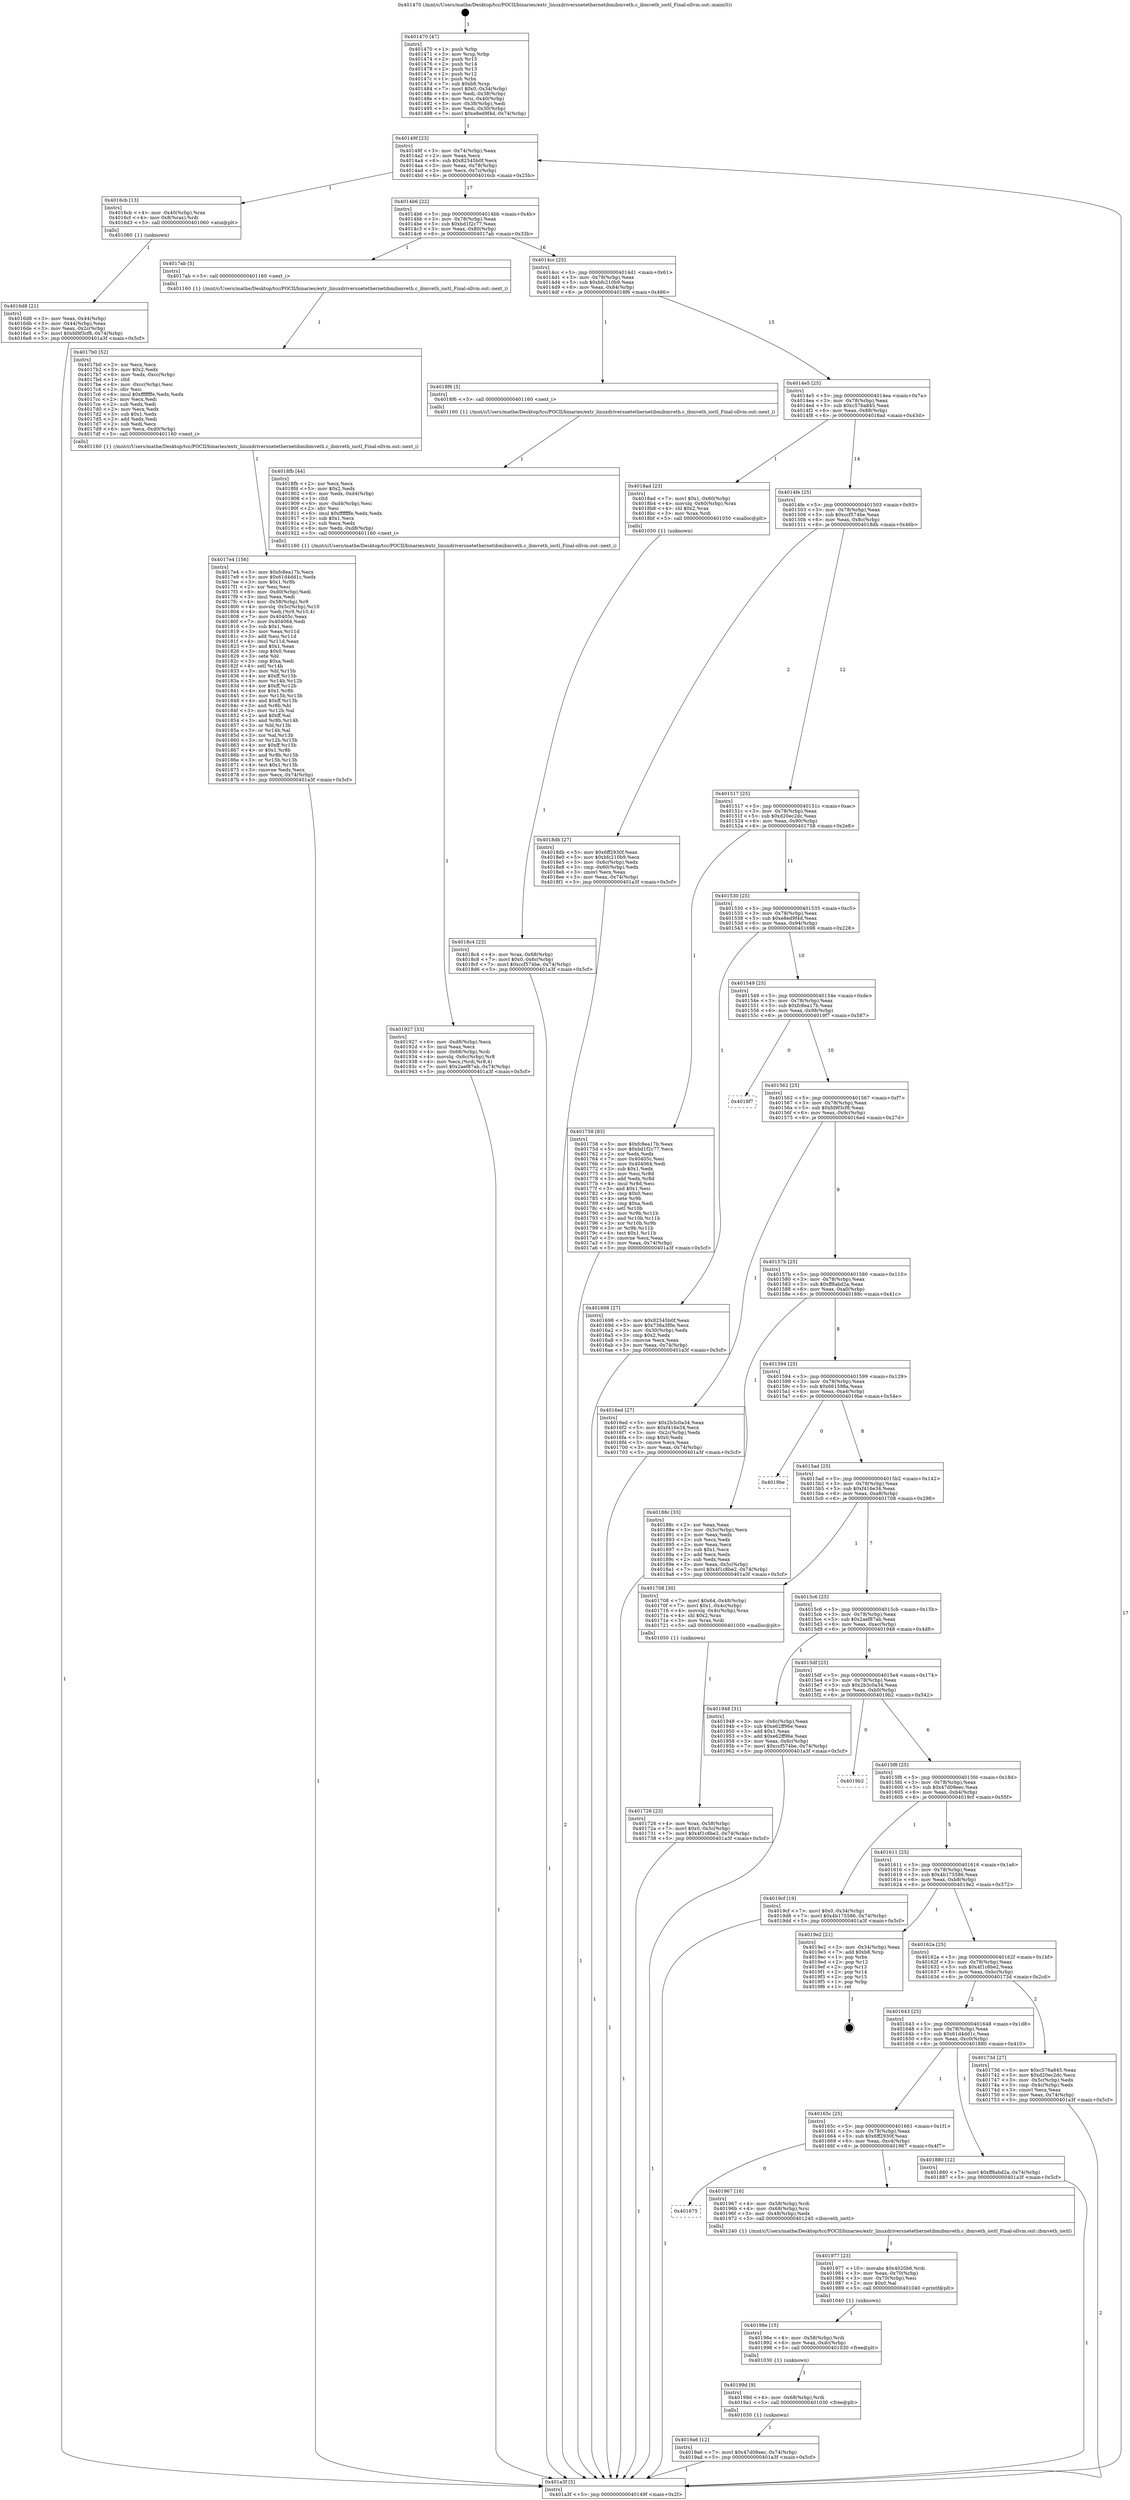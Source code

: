 digraph "0x401470" {
  label = "0x401470 (/mnt/c/Users/mathe/Desktop/tcc/POCII/binaries/extr_linuxdriversnetethernetibmibmveth.c_ibmveth_ioctl_Final-ollvm.out::main(0))"
  labelloc = "t"
  node[shape=record]

  Entry [label="",width=0.3,height=0.3,shape=circle,fillcolor=black,style=filled]
  "0x40149f" [label="{
     0x40149f [23]\l
     | [instrs]\l
     &nbsp;&nbsp;0x40149f \<+3\>: mov -0x74(%rbp),%eax\l
     &nbsp;&nbsp;0x4014a2 \<+2\>: mov %eax,%ecx\l
     &nbsp;&nbsp;0x4014a4 \<+6\>: sub $0x82545b0f,%ecx\l
     &nbsp;&nbsp;0x4014aa \<+3\>: mov %eax,-0x78(%rbp)\l
     &nbsp;&nbsp;0x4014ad \<+3\>: mov %ecx,-0x7c(%rbp)\l
     &nbsp;&nbsp;0x4014b0 \<+6\>: je 00000000004016cb \<main+0x25b\>\l
  }"]
  "0x4016cb" [label="{
     0x4016cb [13]\l
     | [instrs]\l
     &nbsp;&nbsp;0x4016cb \<+4\>: mov -0x40(%rbp),%rax\l
     &nbsp;&nbsp;0x4016cf \<+4\>: mov 0x8(%rax),%rdi\l
     &nbsp;&nbsp;0x4016d3 \<+5\>: call 0000000000401060 \<atoi@plt\>\l
     | [calls]\l
     &nbsp;&nbsp;0x401060 \{1\} (unknown)\l
  }"]
  "0x4014b6" [label="{
     0x4014b6 [22]\l
     | [instrs]\l
     &nbsp;&nbsp;0x4014b6 \<+5\>: jmp 00000000004014bb \<main+0x4b\>\l
     &nbsp;&nbsp;0x4014bb \<+3\>: mov -0x78(%rbp),%eax\l
     &nbsp;&nbsp;0x4014be \<+5\>: sub $0xbd1f2c77,%eax\l
     &nbsp;&nbsp;0x4014c3 \<+3\>: mov %eax,-0x80(%rbp)\l
     &nbsp;&nbsp;0x4014c6 \<+6\>: je 00000000004017ab \<main+0x33b\>\l
  }"]
  Exit [label="",width=0.3,height=0.3,shape=circle,fillcolor=black,style=filled,peripheries=2]
  "0x4017ab" [label="{
     0x4017ab [5]\l
     | [instrs]\l
     &nbsp;&nbsp;0x4017ab \<+5\>: call 0000000000401160 \<next_i\>\l
     | [calls]\l
     &nbsp;&nbsp;0x401160 \{1\} (/mnt/c/Users/mathe/Desktop/tcc/POCII/binaries/extr_linuxdriversnetethernetibmibmveth.c_ibmveth_ioctl_Final-ollvm.out::next_i)\l
  }"]
  "0x4014cc" [label="{
     0x4014cc [25]\l
     | [instrs]\l
     &nbsp;&nbsp;0x4014cc \<+5\>: jmp 00000000004014d1 \<main+0x61\>\l
     &nbsp;&nbsp;0x4014d1 \<+3\>: mov -0x78(%rbp),%eax\l
     &nbsp;&nbsp;0x4014d4 \<+5\>: sub $0xbfc210b9,%eax\l
     &nbsp;&nbsp;0x4014d9 \<+6\>: mov %eax,-0x84(%rbp)\l
     &nbsp;&nbsp;0x4014df \<+6\>: je 00000000004018f6 \<main+0x486\>\l
  }"]
  "0x4019a6" [label="{
     0x4019a6 [12]\l
     | [instrs]\l
     &nbsp;&nbsp;0x4019a6 \<+7\>: movl $0x47d08eec,-0x74(%rbp)\l
     &nbsp;&nbsp;0x4019ad \<+5\>: jmp 0000000000401a3f \<main+0x5cf\>\l
  }"]
  "0x4018f6" [label="{
     0x4018f6 [5]\l
     | [instrs]\l
     &nbsp;&nbsp;0x4018f6 \<+5\>: call 0000000000401160 \<next_i\>\l
     | [calls]\l
     &nbsp;&nbsp;0x401160 \{1\} (/mnt/c/Users/mathe/Desktop/tcc/POCII/binaries/extr_linuxdriversnetethernetibmibmveth.c_ibmveth_ioctl_Final-ollvm.out::next_i)\l
  }"]
  "0x4014e5" [label="{
     0x4014e5 [25]\l
     | [instrs]\l
     &nbsp;&nbsp;0x4014e5 \<+5\>: jmp 00000000004014ea \<main+0x7a\>\l
     &nbsp;&nbsp;0x4014ea \<+3\>: mov -0x78(%rbp),%eax\l
     &nbsp;&nbsp;0x4014ed \<+5\>: sub $0xc576a845,%eax\l
     &nbsp;&nbsp;0x4014f2 \<+6\>: mov %eax,-0x88(%rbp)\l
     &nbsp;&nbsp;0x4014f8 \<+6\>: je 00000000004018ad \<main+0x43d\>\l
  }"]
  "0x40199d" [label="{
     0x40199d [9]\l
     | [instrs]\l
     &nbsp;&nbsp;0x40199d \<+4\>: mov -0x68(%rbp),%rdi\l
     &nbsp;&nbsp;0x4019a1 \<+5\>: call 0000000000401030 \<free@plt\>\l
     | [calls]\l
     &nbsp;&nbsp;0x401030 \{1\} (unknown)\l
  }"]
  "0x4018ad" [label="{
     0x4018ad [23]\l
     | [instrs]\l
     &nbsp;&nbsp;0x4018ad \<+7\>: movl $0x1,-0x60(%rbp)\l
     &nbsp;&nbsp;0x4018b4 \<+4\>: movslq -0x60(%rbp),%rax\l
     &nbsp;&nbsp;0x4018b8 \<+4\>: shl $0x2,%rax\l
     &nbsp;&nbsp;0x4018bc \<+3\>: mov %rax,%rdi\l
     &nbsp;&nbsp;0x4018bf \<+5\>: call 0000000000401050 \<malloc@plt\>\l
     | [calls]\l
     &nbsp;&nbsp;0x401050 \{1\} (unknown)\l
  }"]
  "0x4014fe" [label="{
     0x4014fe [25]\l
     | [instrs]\l
     &nbsp;&nbsp;0x4014fe \<+5\>: jmp 0000000000401503 \<main+0x93\>\l
     &nbsp;&nbsp;0x401503 \<+3\>: mov -0x78(%rbp),%eax\l
     &nbsp;&nbsp;0x401506 \<+5\>: sub $0xccf574be,%eax\l
     &nbsp;&nbsp;0x40150b \<+6\>: mov %eax,-0x8c(%rbp)\l
     &nbsp;&nbsp;0x401511 \<+6\>: je 00000000004018db \<main+0x46b\>\l
  }"]
  "0x40198e" [label="{
     0x40198e [15]\l
     | [instrs]\l
     &nbsp;&nbsp;0x40198e \<+4\>: mov -0x58(%rbp),%rdi\l
     &nbsp;&nbsp;0x401992 \<+6\>: mov %eax,-0xdc(%rbp)\l
     &nbsp;&nbsp;0x401998 \<+5\>: call 0000000000401030 \<free@plt\>\l
     | [calls]\l
     &nbsp;&nbsp;0x401030 \{1\} (unknown)\l
  }"]
  "0x4018db" [label="{
     0x4018db [27]\l
     | [instrs]\l
     &nbsp;&nbsp;0x4018db \<+5\>: mov $0x6ff2930f,%eax\l
     &nbsp;&nbsp;0x4018e0 \<+5\>: mov $0xbfc210b9,%ecx\l
     &nbsp;&nbsp;0x4018e5 \<+3\>: mov -0x6c(%rbp),%edx\l
     &nbsp;&nbsp;0x4018e8 \<+3\>: cmp -0x60(%rbp),%edx\l
     &nbsp;&nbsp;0x4018eb \<+3\>: cmovl %ecx,%eax\l
     &nbsp;&nbsp;0x4018ee \<+3\>: mov %eax,-0x74(%rbp)\l
     &nbsp;&nbsp;0x4018f1 \<+5\>: jmp 0000000000401a3f \<main+0x5cf\>\l
  }"]
  "0x401517" [label="{
     0x401517 [25]\l
     | [instrs]\l
     &nbsp;&nbsp;0x401517 \<+5\>: jmp 000000000040151c \<main+0xac\>\l
     &nbsp;&nbsp;0x40151c \<+3\>: mov -0x78(%rbp),%eax\l
     &nbsp;&nbsp;0x40151f \<+5\>: sub $0xd20ec2dc,%eax\l
     &nbsp;&nbsp;0x401524 \<+6\>: mov %eax,-0x90(%rbp)\l
     &nbsp;&nbsp;0x40152a \<+6\>: je 0000000000401758 \<main+0x2e8\>\l
  }"]
  "0x401977" [label="{
     0x401977 [23]\l
     | [instrs]\l
     &nbsp;&nbsp;0x401977 \<+10\>: movabs $0x4020b6,%rdi\l
     &nbsp;&nbsp;0x401981 \<+3\>: mov %eax,-0x70(%rbp)\l
     &nbsp;&nbsp;0x401984 \<+3\>: mov -0x70(%rbp),%esi\l
     &nbsp;&nbsp;0x401987 \<+2\>: mov $0x0,%al\l
     &nbsp;&nbsp;0x401989 \<+5\>: call 0000000000401040 \<printf@plt\>\l
     | [calls]\l
     &nbsp;&nbsp;0x401040 \{1\} (unknown)\l
  }"]
  "0x401758" [label="{
     0x401758 [83]\l
     | [instrs]\l
     &nbsp;&nbsp;0x401758 \<+5\>: mov $0xfc8ea17b,%eax\l
     &nbsp;&nbsp;0x40175d \<+5\>: mov $0xbd1f2c77,%ecx\l
     &nbsp;&nbsp;0x401762 \<+2\>: xor %edx,%edx\l
     &nbsp;&nbsp;0x401764 \<+7\>: mov 0x40405c,%esi\l
     &nbsp;&nbsp;0x40176b \<+7\>: mov 0x404064,%edi\l
     &nbsp;&nbsp;0x401772 \<+3\>: sub $0x1,%edx\l
     &nbsp;&nbsp;0x401775 \<+3\>: mov %esi,%r8d\l
     &nbsp;&nbsp;0x401778 \<+3\>: add %edx,%r8d\l
     &nbsp;&nbsp;0x40177b \<+4\>: imul %r8d,%esi\l
     &nbsp;&nbsp;0x40177f \<+3\>: and $0x1,%esi\l
     &nbsp;&nbsp;0x401782 \<+3\>: cmp $0x0,%esi\l
     &nbsp;&nbsp;0x401785 \<+4\>: sete %r9b\l
     &nbsp;&nbsp;0x401789 \<+3\>: cmp $0xa,%edi\l
     &nbsp;&nbsp;0x40178c \<+4\>: setl %r10b\l
     &nbsp;&nbsp;0x401790 \<+3\>: mov %r9b,%r11b\l
     &nbsp;&nbsp;0x401793 \<+3\>: and %r10b,%r11b\l
     &nbsp;&nbsp;0x401796 \<+3\>: xor %r10b,%r9b\l
     &nbsp;&nbsp;0x401799 \<+3\>: or %r9b,%r11b\l
     &nbsp;&nbsp;0x40179c \<+4\>: test $0x1,%r11b\l
     &nbsp;&nbsp;0x4017a0 \<+3\>: cmovne %ecx,%eax\l
     &nbsp;&nbsp;0x4017a3 \<+3\>: mov %eax,-0x74(%rbp)\l
     &nbsp;&nbsp;0x4017a6 \<+5\>: jmp 0000000000401a3f \<main+0x5cf\>\l
  }"]
  "0x401530" [label="{
     0x401530 [25]\l
     | [instrs]\l
     &nbsp;&nbsp;0x401530 \<+5\>: jmp 0000000000401535 \<main+0xc5\>\l
     &nbsp;&nbsp;0x401535 \<+3\>: mov -0x78(%rbp),%eax\l
     &nbsp;&nbsp;0x401538 \<+5\>: sub $0xe8ed9f4d,%eax\l
     &nbsp;&nbsp;0x40153d \<+6\>: mov %eax,-0x94(%rbp)\l
     &nbsp;&nbsp;0x401543 \<+6\>: je 0000000000401698 \<main+0x228\>\l
  }"]
  "0x401675" [label="{
     0x401675\l
  }", style=dashed]
  "0x401698" [label="{
     0x401698 [27]\l
     | [instrs]\l
     &nbsp;&nbsp;0x401698 \<+5\>: mov $0x82545b0f,%eax\l
     &nbsp;&nbsp;0x40169d \<+5\>: mov $0x736a3f0e,%ecx\l
     &nbsp;&nbsp;0x4016a2 \<+3\>: mov -0x30(%rbp),%edx\l
     &nbsp;&nbsp;0x4016a5 \<+3\>: cmp $0x2,%edx\l
     &nbsp;&nbsp;0x4016a8 \<+3\>: cmovne %ecx,%eax\l
     &nbsp;&nbsp;0x4016ab \<+3\>: mov %eax,-0x74(%rbp)\l
     &nbsp;&nbsp;0x4016ae \<+5\>: jmp 0000000000401a3f \<main+0x5cf\>\l
  }"]
  "0x401549" [label="{
     0x401549 [25]\l
     | [instrs]\l
     &nbsp;&nbsp;0x401549 \<+5\>: jmp 000000000040154e \<main+0xde\>\l
     &nbsp;&nbsp;0x40154e \<+3\>: mov -0x78(%rbp),%eax\l
     &nbsp;&nbsp;0x401551 \<+5\>: sub $0xfc8ea17b,%eax\l
     &nbsp;&nbsp;0x401556 \<+6\>: mov %eax,-0x98(%rbp)\l
     &nbsp;&nbsp;0x40155c \<+6\>: je 00000000004019f7 \<main+0x587\>\l
  }"]
  "0x401a3f" [label="{
     0x401a3f [5]\l
     | [instrs]\l
     &nbsp;&nbsp;0x401a3f \<+5\>: jmp 000000000040149f \<main+0x2f\>\l
  }"]
  "0x401470" [label="{
     0x401470 [47]\l
     | [instrs]\l
     &nbsp;&nbsp;0x401470 \<+1\>: push %rbp\l
     &nbsp;&nbsp;0x401471 \<+3\>: mov %rsp,%rbp\l
     &nbsp;&nbsp;0x401474 \<+2\>: push %r15\l
     &nbsp;&nbsp;0x401476 \<+2\>: push %r14\l
     &nbsp;&nbsp;0x401478 \<+2\>: push %r13\l
     &nbsp;&nbsp;0x40147a \<+2\>: push %r12\l
     &nbsp;&nbsp;0x40147c \<+1\>: push %rbx\l
     &nbsp;&nbsp;0x40147d \<+7\>: sub $0xb8,%rsp\l
     &nbsp;&nbsp;0x401484 \<+7\>: movl $0x0,-0x34(%rbp)\l
     &nbsp;&nbsp;0x40148b \<+3\>: mov %edi,-0x38(%rbp)\l
     &nbsp;&nbsp;0x40148e \<+4\>: mov %rsi,-0x40(%rbp)\l
     &nbsp;&nbsp;0x401492 \<+3\>: mov -0x38(%rbp),%edi\l
     &nbsp;&nbsp;0x401495 \<+3\>: mov %edi,-0x30(%rbp)\l
     &nbsp;&nbsp;0x401498 \<+7\>: movl $0xe8ed9f4d,-0x74(%rbp)\l
  }"]
  "0x4016d8" [label="{
     0x4016d8 [21]\l
     | [instrs]\l
     &nbsp;&nbsp;0x4016d8 \<+3\>: mov %eax,-0x44(%rbp)\l
     &nbsp;&nbsp;0x4016db \<+3\>: mov -0x44(%rbp),%eax\l
     &nbsp;&nbsp;0x4016de \<+3\>: mov %eax,-0x2c(%rbp)\l
     &nbsp;&nbsp;0x4016e1 \<+7\>: movl $0xfd9f3cf8,-0x74(%rbp)\l
     &nbsp;&nbsp;0x4016e8 \<+5\>: jmp 0000000000401a3f \<main+0x5cf\>\l
  }"]
  "0x401967" [label="{
     0x401967 [16]\l
     | [instrs]\l
     &nbsp;&nbsp;0x401967 \<+4\>: mov -0x58(%rbp),%rdi\l
     &nbsp;&nbsp;0x40196b \<+4\>: mov -0x68(%rbp),%rsi\l
     &nbsp;&nbsp;0x40196f \<+3\>: mov -0x48(%rbp),%edx\l
     &nbsp;&nbsp;0x401972 \<+5\>: call 0000000000401240 \<ibmveth_ioctl\>\l
     | [calls]\l
     &nbsp;&nbsp;0x401240 \{1\} (/mnt/c/Users/mathe/Desktop/tcc/POCII/binaries/extr_linuxdriversnetethernetibmibmveth.c_ibmveth_ioctl_Final-ollvm.out::ibmveth_ioctl)\l
  }"]
  "0x4019f7" [label="{
     0x4019f7\l
  }", style=dashed]
  "0x401562" [label="{
     0x401562 [25]\l
     | [instrs]\l
     &nbsp;&nbsp;0x401562 \<+5\>: jmp 0000000000401567 \<main+0xf7\>\l
     &nbsp;&nbsp;0x401567 \<+3\>: mov -0x78(%rbp),%eax\l
     &nbsp;&nbsp;0x40156a \<+5\>: sub $0xfd9f3cf8,%eax\l
     &nbsp;&nbsp;0x40156f \<+6\>: mov %eax,-0x9c(%rbp)\l
     &nbsp;&nbsp;0x401575 \<+6\>: je 00000000004016ed \<main+0x27d\>\l
  }"]
  "0x401927" [label="{
     0x401927 [33]\l
     | [instrs]\l
     &nbsp;&nbsp;0x401927 \<+6\>: mov -0xd8(%rbp),%ecx\l
     &nbsp;&nbsp;0x40192d \<+3\>: imul %eax,%ecx\l
     &nbsp;&nbsp;0x401930 \<+4\>: mov -0x68(%rbp),%rdi\l
     &nbsp;&nbsp;0x401934 \<+4\>: movslq -0x6c(%rbp),%r8\l
     &nbsp;&nbsp;0x401938 \<+4\>: mov %ecx,(%rdi,%r8,4)\l
     &nbsp;&nbsp;0x40193c \<+7\>: movl $0x2aef87ab,-0x74(%rbp)\l
     &nbsp;&nbsp;0x401943 \<+5\>: jmp 0000000000401a3f \<main+0x5cf\>\l
  }"]
  "0x4016ed" [label="{
     0x4016ed [27]\l
     | [instrs]\l
     &nbsp;&nbsp;0x4016ed \<+5\>: mov $0x2b3c0a34,%eax\l
     &nbsp;&nbsp;0x4016f2 \<+5\>: mov $0xf416e34,%ecx\l
     &nbsp;&nbsp;0x4016f7 \<+3\>: mov -0x2c(%rbp),%edx\l
     &nbsp;&nbsp;0x4016fa \<+3\>: cmp $0x0,%edx\l
     &nbsp;&nbsp;0x4016fd \<+3\>: cmove %ecx,%eax\l
     &nbsp;&nbsp;0x401700 \<+3\>: mov %eax,-0x74(%rbp)\l
     &nbsp;&nbsp;0x401703 \<+5\>: jmp 0000000000401a3f \<main+0x5cf\>\l
  }"]
  "0x40157b" [label="{
     0x40157b [25]\l
     | [instrs]\l
     &nbsp;&nbsp;0x40157b \<+5\>: jmp 0000000000401580 \<main+0x110\>\l
     &nbsp;&nbsp;0x401580 \<+3\>: mov -0x78(%rbp),%eax\l
     &nbsp;&nbsp;0x401583 \<+5\>: sub $0xff8abd2a,%eax\l
     &nbsp;&nbsp;0x401588 \<+6\>: mov %eax,-0xa0(%rbp)\l
     &nbsp;&nbsp;0x40158e \<+6\>: je 000000000040188c \<main+0x41c\>\l
  }"]
  "0x4018fb" [label="{
     0x4018fb [44]\l
     | [instrs]\l
     &nbsp;&nbsp;0x4018fb \<+2\>: xor %ecx,%ecx\l
     &nbsp;&nbsp;0x4018fd \<+5\>: mov $0x2,%edx\l
     &nbsp;&nbsp;0x401902 \<+6\>: mov %edx,-0xd4(%rbp)\l
     &nbsp;&nbsp;0x401908 \<+1\>: cltd\l
     &nbsp;&nbsp;0x401909 \<+6\>: mov -0xd4(%rbp),%esi\l
     &nbsp;&nbsp;0x40190f \<+2\>: idiv %esi\l
     &nbsp;&nbsp;0x401911 \<+6\>: imul $0xfffffffe,%edx,%edx\l
     &nbsp;&nbsp;0x401917 \<+3\>: sub $0x1,%ecx\l
     &nbsp;&nbsp;0x40191a \<+2\>: sub %ecx,%edx\l
     &nbsp;&nbsp;0x40191c \<+6\>: mov %edx,-0xd8(%rbp)\l
     &nbsp;&nbsp;0x401922 \<+5\>: call 0000000000401160 \<next_i\>\l
     | [calls]\l
     &nbsp;&nbsp;0x401160 \{1\} (/mnt/c/Users/mathe/Desktop/tcc/POCII/binaries/extr_linuxdriversnetethernetibmibmveth.c_ibmveth_ioctl_Final-ollvm.out::next_i)\l
  }"]
  "0x40188c" [label="{
     0x40188c [33]\l
     | [instrs]\l
     &nbsp;&nbsp;0x40188c \<+2\>: xor %eax,%eax\l
     &nbsp;&nbsp;0x40188e \<+3\>: mov -0x5c(%rbp),%ecx\l
     &nbsp;&nbsp;0x401891 \<+2\>: mov %eax,%edx\l
     &nbsp;&nbsp;0x401893 \<+2\>: sub %ecx,%edx\l
     &nbsp;&nbsp;0x401895 \<+2\>: mov %eax,%ecx\l
     &nbsp;&nbsp;0x401897 \<+3\>: sub $0x1,%ecx\l
     &nbsp;&nbsp;0x40189a \<+2\>: add %ecx,%edx\l
     &nbsp;&nbsp;0x40189c \<+2\>: sub %edx,%eax\l
     &nbsp;&nbsp;0x40189e \<+3\>: mov %eax,-0x5c(%rbp)\l
     &nbsp;&nbsp;0x4018a1 \<+7\>: movl $0x4f1c8be2,-0x74(%rbp)\l
     &nbsp;&nbsp;0x4018a8 \<+5\>: jmp 0000000000401a3f \<main+0x5cf\>\l
  }"]
  "0x401594" [label="{
     0x401594 [25]\l
     | [instrs]\l
     &nbsp;&nbsp;0x401594 \<+5\>: jmp 0000000000401599 \<main+0x129\>\l
     &nbsp;&nbsp;0x401599 \<+3\>: mov -0x78(%rbp),%eax\l
     &nbsp;&nbsp;0x40159c \<+5\>: sub $0x661598a,%eax\l
     &nbsp;&nbsp;0x4015a1 \<+6\>: mov %eax,-0xa4(%rbp)\l
     &nbsp;&nbsp;0x4015a7 \<+6\>: je 00000000004019be \<main+0x54e\>\l
  }"]
  "0x4018c4" [label="{
     0x4018c4 [23]\l
     | [instrs]\l
     &nbsp;&nbsp;0x4018c4 \<+4\>: mov %rax,-0x68(%rbp)\l
     &nbsp;&nbsp;0x4018c8 \<+7\>: movl $0x0,-0x6c(%rbp)\l
     &nbsp;&nbsp;0x4018cf \<+7\>: movl $0xccf574be,-0x74(%rbp)\l
     &nbsp;&nbsp;0x4018d6 \<+5\>: jmp 0000000000401a3f \<main+0x5cf\>\l
  }"]
  "0x4019be" [label="{
     0x4019be\l
  }", style=dashed]
  "0x4015ad" [label="{
     0x4015ad [25]\l
     | [instrs]\l
     &nbsp;&nbsp;0x4015ad \<+5\>: jmp 00000000004015b2 \<main+0x142\>\l
     &nbsp;&nbsp;0x4015b2 \<+3\>: mov -0x78(%rbp),%eax\l
     &nbsp;&nbsp;0x4015b5 \<+5\>: sub $0xf416e34,%eax\l
     &nbsp;&nbsp;0x4015ba \<+6\>: mov %eax,-0xa8(%rbp)\l
     &nbsp;&nbsp;0x4015c0 \<+6\>: je 0000000000401708 \<main+0x298\>\l
  }"]
  "0x40165c" [label="{
     0x40165c [25]\l
     | [instrs]\l
     &nbsp;&nbsp;0x40165c \<+5\>: jmp 0000000000401661 \<main+0x1f1\>\l
     &nbsp;&nbsp;0x401661 \<+3\>: mov -0x78(%rbp),%eax\l
     &nbsp;&nbsp;0x401664 \<+5\>: sub $0x6ff2930f,%eax\l
     &nbsp;&nbsp;0x401669 \<+6\>: mov %eax,-0xc4(%rbp)\l
     &nbsp;&nbsp;0x40166f \<+6\>: je 0000000000401967 \<main+0x4f7\>\l
  }"]
  "0x401708" [label="{
     0x401708 [30]\l
     | [instrs]\l
     &nbsp;&nbsp;0x401708 \<+7\>: movl $0x64,-0x48(%rbp)\l
     &nbsp;&nbsp;0x40170f \<+7\>: movl $0x1,-0x4c(%rbp)\l
     &nbsp;&nbsp;0x401716 \<+4\>: movslq -0x4c(%rbp),%rax\l
     &nbsp;&nbsp;0x40171a \<+4\>: shl $0x2,%rax\l
     &nbsp;&nbsp;0x40171e \<+3\>: mov %rax,%rdi\l
     &nbsp;&nbsp;0x401721 \<+5\>: call 0000000000401050 \<malloc@plt\>\l
     | [calls]\l
     &nbsp;&nbsp;0x401050 \{1\} (unknown)\l
  }"]
  "0x4015c6" [label="{
     0x4015c6 [25]\l
     | [instrs]\l
     &nbsp;&nbsp;0x4015c6 \<+5\>: jmp 00000000004015cb \<main+0x15b\>\l
     &nbsp;&nbsp;0x4015cb \<+3\>: mov -0x78(%rbp),%eax\l
     &nbsp;&nbsp;0x4015ce \<+5\>: sub $0x2aef87ab,%eax\l
     &nbsp;&nbsp;0x4015d3 \<+6\>: mov %eax,-0xac(%rbp)\l
     &nbsp;&nbsp;0x4015d9 \<+6\>: je 0000000000401948 \<main+0x4d8\>\l
  }"]
  "0x401726" [label="{
     0x401726 [23]\l
     | [instrs]\l
     &nbsp;&nbsp;0x401726 \<+4\>: mov %rax,-0x58(%rbp)\l
     &nbsp;&nbsp;0x40172a \<+7\>: movl $0x0,-0x5c(%rbp)\l
     &nbsp;&nbsp;0x401731 \<+7\>: movl $0x4f1c8be2,-0x74(%rbp)\l
     &nbsp;&nbsp;0x401738 \<+5\>: jmp 0000000000401a3f \<main+0x5cf\>\l
  }"]
  "0x401880" [label="{
     0x401880 [12]\l
     | [instrs]\l
     &nbsp;&nbsp;0x401880 \<+7\>: movl $0xff8abd2a,-0x74(%rbp)\l
     &nbsp;&nbsp;0x401887 \<+5\>: jmp 0000000000401a3f \<main+0x5cf\>\l
  }"]
  "0x401948" [label="{
     0x401948 [31]\l
     | [instrs]\l
     &nbsp;&nbsp;0x401948 \<+3\>: mov -0x6c(%rbp),%eax\l
     &nbsp;&nbsp;0x40194b \<+5\>: sub $0xe62ff96e,%eax\l
     &nbsp;&nbsp;0x401950 \<+3\>: add $0x1,%eax\l
     &nbsp;&nbsp;0x401953 \<+5\>: add $0xe62ff96e,%eax\l
     &nbsp;&nbsp;0x401958 \<+3\>: mov %eax,-0x6c(%rbp)\l
     &nbsp;&nbsp;0x40195b \<+7\>: movl $0xccf574be,-0x74(%rbp)\l
     &nbsp;&nbsp;0x401962 \<+5\>: jmp 0000000000401a3f \<main+0x5cf\>\l
  }"]
  "0x4015df" [label="{
     0x4015df [25]\l
     | [instrs]\l
     &nbsp;&nbsp;0x4015df \<+5\>: jmp 00000000004015e4 \<main+0x174\>\l
     &nbsp;&nbsp;0x4015e4 \<+3\>: mov -0x78(%rbp),%eax\l
     &nbsp;&nbsp;0x4015e7 \<+5\>: sub $0x2b3c0a34,%eax\l
     &nbsp;&nbsp;0x4015ec \<+6\>: mov %eax,-0xb0(%rbp)\l
     &nbsp;&nbsp;0x4015f2 \<+6\>: je 00000000004019b2 \<main+0x542\>\l
  }"]
  "0x4017e4" [label="{
     0x4017e4 [156]\l
     | [instrs]\l
     &nbsp;&nbsp;0x4017e4 \<+5\>: mov $0xfc8ea17b,%ecx\l
     &nbsp;&nbsp;0x4017e9 \<+5\>: mov $0x61d4dd1c,%edx\l
     &nbsp;&nbsp;0x4017ee \<+3\>: mov $0x1,%r8b\l
     &nbsp;&nbsp;0x4017f1 \<+2\>: xor %esi,%esi\l
     &nbsp;&nbsp;0x4017f3 \<+6\>: mov -0xd0(%rbp),%edi\l
     &nbsp;&nbsp;0x4017f9 \<+3\>: imul %eax,%edi\l
     &nbsp;&nbsp;0x4017fc \<+4\>: mov -0x58(%rbp),%r9\l
     &nbsp;&nbsp;0x401800 \<+4\>: movslq -0x5c(%rbp),%r10\l
     &nbsp;&nbsp;0x401804 \<+4\>: mov %edi,(%r9,%r10,4)\l
     &nbsp;&nbsp;0x401808 \<+7\>: mov 0x40405c,%eax\l
     &nbsp;&nbsp;0x40180f \<+7\>: mov 0x404064,%edi\l
     &nbsp;&nbsp;0x401816 \<+3\>: sub $0x1,%esi\l
     &nbsp;&nbsp;0x401819 \<+3\>: mov %eax,%r11d\l
     &nbsp;&nbsp;0x40181c \<+3\>: add %esi,%r11d\l
     &nbsp;&nbsp;0x40181f \<+4\>: imul %r11d,%eax\l
     &nbsp;&nbsp;0x401823 \<+3\>: and $0x1,%eax\l
     &nbsp;&nbsp;0x401826 \<+3\>: cmp $0x0,%eax\l
     &nbsp;&nbsp;0x401829 \<+3\>: sete %bl\l
     &nbsp;&nbsp;0x40182c \<+3\>: cmp $0xa,%edi\l
     &nbsp;&nbsp;0x40182f \<+4\>: setl %r14b\l
     &nbsp;&nbsp;0x401833 \<+3\>: mov %bl,%r15b\l
     &nbsp;&nbsp;0x401836 \<+4\>: xor $0xff,%r15b\l
     &nbsp;&nbsp;0x40183a \<+3\>: mov %r14b,%r12b\l
     &nbsp;&nbsp;0x40183d \<+4\>: xor $0xff,%r12b\l
     &nbsp;&nbsp;0x401841 \<+4\>: xor $0x1,%r8b\l
     &nbsp;&nbsp;0x401845 \<+3\>: mov %r15b,%r13b\l
     &nbsp;&nbsp;0x401848 \<+4\>: and $0xff,%r13b\l
     &nbsp;&nbsp;0x40184c \<+3\>: and %r8b,%bl\l
     &nbsp;&nbsp;0x40184f \<+3\>: mov %r12b,%al\l
     &nbsp;&nbsp;0x401852 \<+2\>: and $0xff,%al\l
     &nbsp;&nbsp;0x401854 \<+3\>: and %r8b,%r14b\l
     &nbsp;&nbsp;0x401857 \<+3\>: or %bl,%r13b\l
     &nbsp;&nbsp;0x40185a \<+3\>: or %r14b,%al\l
     &nbsp;&nbsp;0x40185d \<+3\>: xor %al,%r13b\l
     &nbsp;&nbsp;0x401860 \<+3\>: or %r12b,%r15b\l
     &nbsp;&nbsp;0x401863 \<+4\>: xor $0xff,%r15b\l
     &nbsp;&nbsp;0x401867 \<+4\>: or $0x1,%r8b\l
     &nbsp;&nbsp;0x40186b \<+3\>: and %r8b,%r15b\l
     &nbsp;&nbsp;0x40186e \<+3\>: or %r15b,%r13b\l
     &nbsp;&nbsp;0x401871 \<+4\>: test $0x1,%r13b\l
     &nbsp;&nbsp;0x401875 \<+3\>: cmovne %edx,%ecx\l
     &nbsp;&nbsp;0x401878 \<+3\>: mov %ecx,-0x74(%rbp)\l
     &nbsp;&nbsp;0x40187b \<+5\>: jmp 0000000000401a3f \<main+0x5cf\>\l
  }"]
  "0x4019b2" [label="{
     0x4019b2\l
  }", style=dashed]
  "0x4015f8" [label="{
     0x4015f8 [25]\l
     | [instrs]\l
     &nbsp;&nbsp;0x4015f8 \<+5\>: jmp 00000000004015fd \<main+0x18d\>\l
     &nbsp;&nbsp;0x4015fd \<+3\>: mov -0x78(%rbp),%eax\l
     &nbsp;&nbsp;0x401600 \<+5\>: sub $0x47d08eec,%eax\l
     &nbsp;&nbsp;0x401605 \<+6\>: mov %eax,-0xb4(%rbp)\l
     &nbsp;&nbsp;0x40160b \<+6\>: je 00000000004019cf \<main+0x55f\>\l
  }"]
  "0x4017b0" [label="{
     0x4017b0 [52]\l
     | [instrs]\l
     &nbsp;&nbsp;0x4017b0 \<+2\>: xor %ecx,%ecx\l
     &nbsp;&nbsp;0x4017b2 \<+5\>: mov $0x2,%edx\l
     &nbsp;&nbsp;0x4017b7 \<+6\>: mov %edx,-0xcc(%rbp)\l
     &nbsp;&nbsp;0x4017bd \<+1\>: cltd\l
     &nbsp;&nbsp;0x4017be \<+6\>: mov -0xcc(%rbp),%esi\l
     &nbsp;&nbsp;0x4017c4 \<+2\>: idiv %esi\l
     &nbsp;&nbsp;0x4017c6 \<+6\>: imul $0xfffffffe,%edx,%edx\l
     &nbsp;&nbsp;0x4017cc \<+2\>: mov %ecx,%edi\l
     &nbsp;&nbsp;0x4017ce \<+2\>: sub %edx,%edi\l
     &nbsp;&nbsp;0x4017d0 \<+2\>: mov %ecx,%edx\l
     &nbsp;&nbsp;0x4017d2 \<+3\>: sub $0x1,%edx\l
     &nbsp;&nbsp;0x4017d5 \<+2\>: add %edx,%edi\l
     &nbsp;&nbsp;0x4017d7 \<+2\>: sub %edi,%ecx\l
     &nbsp;&nbsp;0x4017d9 \<+6\>: mov %ecx,-0xd0(%rbp)\l
     &nbsp;&nbsp;0x4017df \<+5\>: call 0000000000401160 \<next_i\>\l
     | [calls]\l
     &nbsp;&nbsp;0x401160 \{1\} (/mnt/c/Users/mathe/Desktop/tcc/POCII/binaries/extr_linuxdriversnetethernetibmibmveth.c_ibmveth_ioctl_Final-ollvm.out::next_i)\l
  }"]
  "0x4019cf" [label="{
     0x4019cf [19]\l
     | [instrs]\l
     &nbsp;&nbsp;0x4019cf \<+7\>: movl $0x0,-0x34(%rbp)\l
     &nbsp;&nbsp;0x4019d6 \<+7\>: movl $0x4b175586,-0x74(%rbp)\l
     &nbsp;&nbsp;0x4019dd \<+5\>: jmp 0000000000401a3f \<main+0x5cf\>\l
  }"]
  "0x401611" [label="{
     0x401611 [25]\l
     | [instrs]\l
     &nbsp;&nbsp;0x401611 \<+5\>: jmp 0000000000401616 \<main+0x1a6\>\l
     &nbsp;&nbsp;0x401616 \<+3\>: mov -0x78(%rbp),%eax\l
     &nbsp;&nbsp;0x401619 \<+5\>: sub $0x4b175586,%eax\l
     &nbsp;&nbsp;0x40161e \<+6\>: mov %eax,-0xb8(%rbp)\l
     &nbsp;&nbsp;0x401624 \<+6\>: je 00000000004019e2 \<main+0x572\>\l
  }"]
  "0x401643" [label="{
     0x401643 [25]\l
     | [instrs]\l
     &nbsp;&nbsp;0x401643 \<+5\>: jmp 0000000000401648 \<main+0x1d8\>\l
     &nbsp;&nbsp;0x401648 \<+3\>: mov -0x78(%rbp),%eax\l
     &nbsp;&nbsp;0x40164b \<+5\>: sub $0x61d4dd1c,%eax\l
     &nbsp;&nbsp;0x401650 \<+6\>: mov %eax,-0xc0(%rbp)\l
     &nbsp;&nbsp;0x401656 \<+6\>: je 0000000000401880 \<main+0x410\>\l
  }"]
  "0x4019e2" [label="{
     0x4019e2 [21]\l
     | [instrs]\l
     &nbsp;&nbsp;0x4019e2 \<+3\>: mov -0x34(%rbp),%eax\l
     &nbsp;&nbsp;0x4019e5 \<+7\>: add $0xb8,%rsp\l
     &nbsp;&nbsp;0x4019ec \<+1\>: pop %rbx\l
     &nbsp;&nbsp;0x4019ed \<+2\>: pop %r12\l
     &nbsp;&nbsp;0x4019ef \<+2\>: pop %r13\l
     &nbsp;&nbsp;0x4019f1 \<+2\>: pop %r14\l
     &nbsp;&nbsp;0x4019f3 \<+2\>: pop %r15\l
     &nbsp;&nbsp;0x4019f5 \<+1\>: pop %rbp\l
     &nbsp;&nbsp;0x4019f6 \<+1\>: ret\l
  }"]
  "0x40162a" [label="{
     0x40162a [25]\l
     | [instrs]\l
     &nbsp;&nbsp;0x40162a \<+5\>: jmp 000000000040162f \<main+0x1bf\>\l
     &nbsp;&nbsp;0x40162f \<+3\>: mov -0x78(%rbp),%eax\l
     &nbsp;&nbsp;0x401632 \<+5\>: sub $0x4f1c8be2,%eax\l
     &nbsp;&nbsp;0x401637 \<+6\>: mov %eax,-0xbc(%rbp)\l
     &nbsp;&nbsp;0x40163d \<+6\>: je 000000000040173d \<main+0x2cd\>\l
  }"]
  "0x40173d" [label="{
     0x40173d [27]\l
     | [instrs]\l
     &nbsp;&nbsp;0x40173d \<+5\>: mov $0xc576a845,%eax\l
     &nbsp;&nbsp;0x401742 \<+5\>: mov $0xd20ec2dc,%ecx\l
     &nbsp;&nbsp;0x401747 \<+3\>: mov -0x5c(%rbp),%edx\l
     &nbsp;&nbsp;0x40174a \<+3\>: cmp -0x4c(%rbp),%edx\l
     &nbsp;&nbsp;0x40174d \<+3\>: cmovl %ecx,%eax\l
     &nbsp;&nbsp;0x401750 \<+3\>: mov %eax,-0x74(%rbp)\l
     &nbsp;&nbsp;0x401753 \<+5\>: jmp 0000000000401a3f \<main+0x5cf\>\l
  }"]
  Entry -> "0x401470" [label=" 1"]
  "0x40149f" -> "0x4016cb" [label=" 1"]
  "0x40149f" -> "0x4014b6" [label=" 17"]
  "0x4019e2" -> Exit [label=" 1"]
  "0x4014b6" -> "0x4017ab" [label=" 1"]
  "0x4014b6" -> "0x4014cc" [label=" 16"]
  "0x4019cf" -> "0x401a3f" [label=" 1"]
  "0x4014cc" -> "0x4018f6" [label=" 1"]
  "0x4014cc" -> "0x4014e5" [label=" 15"]
  "0x4019a6" -> "0x401a3f" [label=" 1"]
  "0x4014e5" -> "0x4018ad" [label=" 1"]
  "0x4014e5" -> "0x4014fe" [label=" 14"]
  "0x40199d" -> "0x4019a6" [label=" 1"]
  "0x4014fe" -> "0x4018db" [label=" 2"]
  "0x4014fe" -> "0x401517" [label=" 12"]
  "0x40198e" -> "0x40199d" [label=" 1"]
  "0x401517" -> "0x401758" [label=" 1"]
  "0x401517" -> "0x401530" [label=" 11"]
  "0x401977" -> "0x40198e" [label=" 1"]
  "0x401530" -> "0x401698" [label=" 1"]
  "0x401530" -> "0x401549" [label=" 10"]
  "0x401698" -> "0x401a3f" [label=" 1"]
  "0x401470" -> "0x40149f" [label=" 1"]
  "0x401a3f" -> "0x40149f" [label=" 17"]
  "0x4016cb" -> "0x4016d8" [label=" 1"]
  "0x4016d8" -> "0x401a3f" [label=" 1"]
  "0x401967" -> "0x401977" [label=" 1"]
  "0x401549" -> "0x4019f7" [label=" 0"]
  "0x401549" -> "0x401562" [label=" 10"]
  "0x40165c" -> "0x401675" [label=" 0"]
  "0x401562" -> "0x4016ed" [label=" 1"]
  "0x401562" -> "0x40157b" [label=" 9"]
  "0x4016ed" -> "0x401a3f" [label=" 1"]
  "0x40165c" -> "0x401967" [label=" 1"]
  "0x40157b" -> "0x40188c" [label=" 1"]
  "0x40157b" -> "0x401594" [label=" 8"]
  "0x401948" -> "0x401a3f" [label=" 1"]
  "0x401594" -> "0x4019be" [label=" 0"]
  "0x401594" -> "0x4015ad" [label=" 8"]
  "0x401927" -> "0x401a3f" [label=" 1"]
  "0x4015ad" -> "0x401708" [label=" 1"]
  "0x4015ad" -> "0x4015c6" [label=" 7"]
  "0x401708" -> "0x401726" [label=" 1"]
  "0x401726" -> "0x401a3f" [label=" 1"]
  "0x4018fb" -> "0x401927" [label=" 1"]
  "0x4015c6" -> "0x401948" [label=" 1"]
  "0x4015c6" -> "0x4015df" [label=" 6"]
  "0x4018f6" -> "0x4018fb" [label=" 1"]
  "0x4015df" -> "0x4019b2" [label=" 0"]
  "0x4015df" -> "0x4015f8" [label=" 6"]
  "0x4018c4" -> "0x401a3f" [label=" 1"]
  "0x4015f8" -> "0x4019cf" [label=" 1"]
  "0x4015f8" -> "0x401611" [label=" 5"]
  "0x4018ad" -> "0x4018c4" [label=" 1"]
  "0x401611" -> "0x4019e2" [label=" 1"]
  "0x401611" -> "0x40162a" [label=" 4"]
  "0x40188c" -> "0x401a3f" [label=" 1"]
  "0x40162a" -> "0x40173d" [label=" 2"]
  "0x40162a" -> "0x401643" [label=" 2"]
  "0x40173d" -> "0x401a3f" [label=" 2"]
  "0x401758" -> "0x401a3f" [label=" 1"]
  "0x4017ab" -> "0x4017b0" [label=" 1"]
  "0x4017b0" -> "0x4017e4" [label=" 1"]
  "0x4017e4" -> "0x401a3f" [label=" 1"]
  "0x4018db" -> "0x401a3f" [label=" 2"]
  "0x401643" -> "0x401880" [label=" 1"]
  "0x401643" -> "0x40165c" [label=" 1"]
  "0x401880" -> "0x401a3f" [label=" 1"]
}
